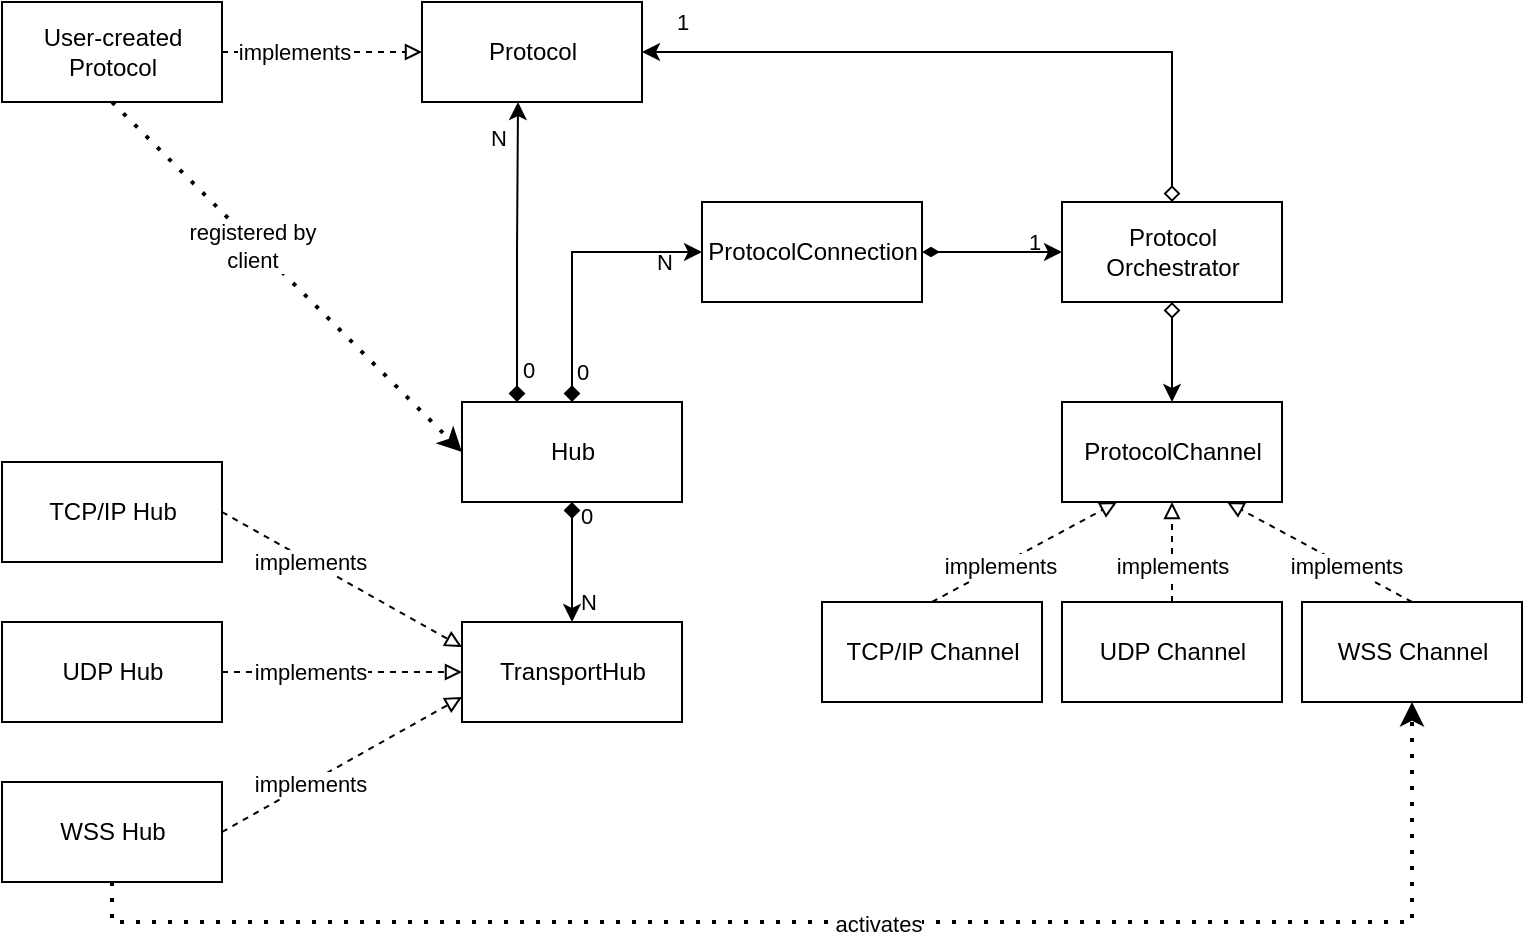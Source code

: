 <mxfile version="17.4.2" type="device"><diagram id="bTjSLajS_XGgOHQjPnXS" name="Page-1"><mxGraphModel dx="1296" dy="1018" grid="1" gridSize="10" guides="1" tooltips="1" connect="1" arrows="1" fold="1" page="1" pageScale="1" pageWidth="1169" pageHeight="827" math="0" shadow="0"><root><mxCell id="0"/><mxCell id="1" parent="0"/><mxCell id="60TWbtiZEzk8k332nzVo-58" value="Protocol&lt;br&gt;Orchestrator" style="html=1;comic=0;" parent="1" vertex="1"><mxGeometry x="640" y="230" width="110" height="50" as="geometry"/></mxCell><mxCell id="60TWbtiZEzk8k332nzVo-59" value="Hub" style="html=1;comic=0;" parent="1" vertex="1"><mxGeometry x="340" y="330" width="110" height="50" as="geometry"/></mxCell><mxCell id="60TWbtiZEzk8k332nzVo-60" value="TCP/IP Hub" style="html=1;comic=0;" parent="1" vertex="1"><mxGeometry x="110" y="360" width="110" height="50" as="geometry"/></mxCell><mxCell id="60TWbtiZEzk8k332nzVo-61" value="UDP Hub" style="html=1;comic=0;" parent="1" vertex="1"><mxGeometry x="110" y="440" width="110" height="50" as="geometry"/></mxCell><mxCell id="60TWbtiZEzk8k332nzVo-62" value="WSS Hub" style="html=1;comic=0;" parent="1" vertex="1"><mxGeometry x="110" y="520" width="110" height="50" as="geometry"/></mxCell><mxCell id="60TWbtiZEzk8k332nzVo-63" value="ProtocolChannel" style="html=1;comic=0;" parent="1" vertex="1"><mxGeometry x="640" y="330" width="110" height="50" as="geometry"/></mxCell><mxCell id="60TWbtiZEzk8k332nzVo-64" value="ProtocolConnection" style="html=1;comic=0;" parent="1" vertex="1"><mxGeometry x="460" y="230" width="110" height="50" as="geometry"/></mxCell><mxCell id="60TWbtiZEzk8k332nzVo-65" value="" style="endArrow=classic;html=1;rounded=0;exitX=1;exitY=0.5;exitDx=0;exitDy=0;entryX=0;entryY=0.5;entryDx=0;entryDy=0;startArrow=diamondThin;startFill=1;" parent="1" source="60TWbtiZEzk8k332nzVo-64" target="60TWbtiZEzk8k332nzVo-58" edge="1"><mxGeometry width="50" height="50" relative="1" as="geometry"><mxPoint x="570" y="355" as="sourcePoint"/><mxPoint x="500" y="370" as="targetPoint"/></mxGeometry></mxCell><mxCell id="60TWbtiZEzk8k332nzVo-66" value="1" style="edgeLabel;html=1;align=center;verticalAlign=middle;resizable=0;points=[];labelBackgroundColor=none;" parent="60TWbtiZEzk8k332nzVo-65" vertex="1" connectable="0"><mxGeometry x="0.758" y="1" relative="1" as="geometry"><mxPoint x="-6" y="-4" as="offset"/></mxGeometry></mxCell><mxCell id="60TWbtiZEzk8k332nzVo-67" value="" style="endArrow=classic;html=1;rounded=0;exitX=0.5;exitY=1;exitDx=0;exitDy=0;startArrow=diamond;startFill=0;" parent="1" source="60TWbtiZEzk8k332nzVo-58" target="60TWbtiZEzk8k332nzVo-63" edge="1"><mxGeometry width="50" height="50" relative="1" as="geometry"><mxPoint x="570" y="490" as="sourcePoint"/><mxPoint x="620" y="440" as="targetPoint"/></mxGeometry></mxCell><mxCell id="60TWbtiZEzk8k332nzVo-68" value="" style="endArrow=classic;html=1;rounded=0;exitX=0.5;exitY=0;exitDx=0;exitDy=0;entryX=0;entryY=0.5;entryDx=0;entryDy=0;startArrow=diamond;startFill=1;" parent="1" source="60TWbtiZEzk8k332nzVo-59" target="60TWbtiZEzk8k332nzVo-64" edge="1"><mxGeometry x="-0.333" y="-5" width="50" height="50" relative="1" as="geometry"><mxPoint x="320" y="310" as="sourcePoint"/><mxPoint x="370" y="260" as="targetPoint"/><Array as="points"><mxPoint x="395" y="255"/></Array><mxPoint as="offset"/></mxGeometry></mxCell><mxCell id="60TWbtiZEzk8k332nzVo-69" value="0" style="edgeLabel;html=1;align=center;verticalAlign=middle;resizable=0;points=[];labelBackgroundColor=none;" parent="60TWbtiZEzk8k332nzVo-68" vertex="1" connectable="0"><mxGeometry x="-0.787" y="1" relative="1" as="geometry"><mxPoint x="6" as="offset"/></mxGeometry></mxCell><mxCell id="60TWbtiZEzk8k332nzVo-70" value="N" style="edgeLabel;html=1;align=center;verticalAlign=middle;resizable=0;points=[];labelBackgroundColor=none;" parent="60TWbtiZEzk8k332nzVo-68" vertex="1" connectable="0"><mxGeometry x="0.848" y="1" relative="1" as="geometry"><mxPoint x="-9" y="6" as="offset"/></mxGeometry></mxCell><mxCell id="60TWbtiZEzk8k332nzVo-77" value="Protocol" style="html=1;comic=0;" parent="1" vertex="1"><mxGeometry x="320" y="130" width="110" height="50" as="geometry"/></mxCell><mxCell id="60TWbtiZEzk8k332nzVo-78" value="User-created&lt;br&gt;Protocol" style="html=1;comic=0;" parent="1" vertex="1"><mxGeometry x="110" y="130" width="110" height="50" as="geometry"/></mxCell><mxCell id="60TWbtiZEzk8k332nzVo-79" value="" style="endArrow=block;html=1;rounded=0;dashed=1;exitX=1;exitY=0.5;exitDx=0;exitDy=0;entryX=0;entryY=0.5;entryDx=0;entryDy=0;endFill=0;" parent="1" source="60TWbtiZEzk8k332nzVo-78" target="60TWbtiZEzk8k332nzVo-77" edge="1"><mxGeometry width="50" height="50" relative="1" as="geometry"><mxPoint x="420" y="300" as="sourcePoint"/><mxPoint x="470" y="250" as="targetPoint"/></mxGeometry></mxCell><mxCell id="60TWbtiZEzk8k332nzVo-83" value="implements" style="edgeLabel;html=1;align=center;verticalAlign=middle;resizable=0;points=[];" parent="60TWbtiZEzk8k332nzVo-79" vertex="1" connectable="0"><mxGeometry x="-0.276" relative="1" as="geometry"><mxPoint as="offset"/></mxGeometry></mxCell><mxCell id="60TWbtiZEzk8k332nzVo-80" value="" style="endArrow=classic;html=1;rounded=0;exitX=0.25;exitY=0;exitDx=0;exitDy=0;startArrow=diamond;startFill=1;strokeColor=default;edgeStyle=orthogonalEdgeStyle;" parent="1" source="60TWbtiZEzk8k332nzVo-59" edge="1"><mxGeometry width="50" height="50" relative="1" as="geometry"><mxPoint x="405" y="350.0" as="sourcePoint"/><mxPoint x="368" y="180" as="targetPoint"/><Array as="points"><mxPoint x="368" y="255"/><mxPoint x="368" y="180"/></Array></mxGeometry></mxCell><mxCell id="60TWbtiZEzk8k332nzVo-81" value="0" style="edgeLabel;html=1;align=center;verticalAlign=middle;resizable=0;points=[];labelBackgroundColor=none;" parent="60TWbtiZEzk8k332nzVo-80" vertex="1" connectable="0"><mxGeometry x="-0.787" y="1" relative="1" as="geometry"><mxPoint x="6" as="offset"/></mxGeometry></mxCell><mxCell id="60TWbtiZEzk8k332nzVo-82" value="N" style="edgeLabel;html=1;align=center;verticalAlign=middle;resizable=0;points=[];labelBackgroundColor=none;" parent="60TWbtiZEzk8k332nzVo-80" vertex="1" connectable="0"><mxGeometry x="0.848" y="1" relative="1" as="geometry"><mxPoint x="-9" y="6" as="offset"/></mxGeometry></mxCell><mxCell id="60TWbtiZEzk8k332nzVo-84" value="" style="endArrow=classic;dashed=1;html=1;dashPattern=1 3;strokeWidth=2;rounded=0;exitX=0.5;exitY=1;exitDx=0;exitDy=0;entryX=0;entryY=0.5;entryDx=0;entryDy=0;endFill=1;" parent="1" source="60TWbtiZEzk8k332nzVo-78" target="60TWbtiZEzk8k332nzVo-59" edge="1"><mxGeometry width="50" height="50" relative="1" as="geometry"><mxPoint x="420" y="300" as="sourcePoint"/><mxPoint x="470" y="250" as="targetPoint"/></mxGeometry></mxCell><mxCell id="60TWbtiZEzk8k332nzVo-85" value="registered by&lt;br&gt;client" style="edgeLabel;html=1;align=center;verticalAlign=middle;resizable=0;points=[];" parent="60TWbtiZEzk8k332nzVo-84" vertex="1" connectable="0"><mxGeometry x="-0.19" y="-1" relative="1" as="geometry"><mxPoint as="offset"/></mxGeometry></mxCell><mxCell id="60TWbtiZEzk8k332nzVo-87" value="TransportHub" style="html=1;comic=0;" parent="1" vertex="1"><mxGeometry x="340" y="440" width="110" height="50" as="geometry"/></mxCell><mxCell id="60TWbtiZEzk8k332nzVo-88" value="" style="endArrow=block;html=1;rounded=0;dashed=1;endFill=0;exitX=1;exitY=0.5;exitDx=0;exitDy=0;entryX=0;entryY=0.25;entryDx=0;entryDy=0;" parent="1" source="60TWbtiZEzk8k332nzVo-60" target="60TWbtiZEzk8k332nzVo-87" edge="1"><mxGeometry width="50" height="50" relative="1" as="geometry"><mxPoint x="220" y="404.58" as="sourcePoint"/><mxPoint x="320" y="404.58" as="targetPoint"/></mxGeometry></mxCell><mxCell id="60TWbtiZEzk8k332nzVo-89" value="implements" style="edgeLabel;html=1;align=center;verticalAlign=middle;resizable=0;points=[];" parent="60TWbtiZEzk8k332nzVo-88" vertex="1" connectable="0"><mxGeometry x="-0.276" relative="1" as="geometry"><mxPoint as="offset"/></mxGeometry></mxCell><mxCell id="60TWbtiZEzk8k332nzVo-90" value="" style="endArrow=classic;html=1;rounded=0;exitX=0.5;exitY=1;exitDx=0;exitDy=0;entryX=0.5;entryY=0;entryDx=0;entryDy=0;startArrow=diamond;startFill=1;" parent="1" source="60TWbtiZEzk8k332nzVo-59" target="60TWbtiZEzk8k332nzVo-87" edge="1"><mxGeometry width="50" height="50" relative="1" as="geometry"><mxPoint x="405" y="340" as="sourcePoint"/><mxPoint x="470" y="265" as="targetPoint"/></mxGeometry></mxCell><mxCell id="60TWbtiZEzk8k332nzVo-91" value="0" style="edgeLabel;html=1;align=center;verticalAlign=middle;resizable=0;points=[];labelBackgroundColor=none;" parent="60TWbtiZEzk8k332nzVo-90" vertex="1" connectable="0"><mxGeometry x="-0.787" y="1" relative="1" as="geometry"><mxPoint x="6" as="offset"/></mxGeometry></mxCell><mxCell id="60TWbtiZEzk8k332nzVo-92" value="N" style="edgeLabel;html=1;align=center;verticalAlign=middle;resizable=0;points=[];labelBackgroundColor=none;" parent="60TWbtiZEzk8k332nzVo-90" vertex="1" connectable="0"><mxGeometry x="0.848" y="1" relative="1" as="geometry"><mxPoint x="7" y="-6" as="offset"/></mxGeometry></mxCell><mxCell id="60TWbtiZEzk8k332nzVo-93" value="" style="endArrow=block;html=1;rounded=0;dashed=1;endFill=0;exitX=1;exitY=0.5;exitDx=0;exitDy=0;entryX=0;entryY=0.5;entryDx=0;entryDy=0;" parent="1" source="60TWbtiZEzk8k332nzVo-61" target="60TWbtiZEzk8k332nzVo-87" edge="1"><mxGeometry width="50" height="50" relative="1" as="geometry"><mxPoint x="230" y="415" as="sourcePoint"/><mxPoint x="350" y="456.143" as="targetPoint"/></mxGeometry></mxCell><mxCell id="60TWbtiZEzk8k332nzVo-94" value="implements" style="edgeLabel;html=1;align=center;verticalAlign=middle;resizable=0;points=[];" parent="60TWbtiZEzk8k332nzVo-93" vertex="1" connectable="0"><mxGeometry x="-0.276" relative="1" as="geometry"><mxPoint as="offset"/></mxGeometry></mxCell><mxCell id="60TWbtiZEzk8k332nzVo-95" value="" style="endArrow=block;html=1;rounded=0;dashed=1;endFill=0;exitX=1;exitY=0.5;exitDx=0;exitDy=0;entryX=0;entryY=0.75;entryDx=0;entryDy=0;" parent="1" source="60TWbtiZEzk8k332nzVo-62" target="60TWbtiZEzk8k332nzVo-87" edge="1"><mxGeometry width="50" height="50" relative="1" as="geometry"><mxPoint x="240" y="425" as="sourcePoint"/><mxPoint x="360" y="466.143" as="targetPoint"/></mxGeometry></mxCell><mxCell id="60TWbtiZEzk8k332nzVo-96" value="implements" style="edgeLabel;html=1;align=center;verticalAlign=middle;resizable=0;points=[];" parent="60TWbtiZEzk8k332nzVo-95" vertex="1" connectable="0"><mxGeometry x="-0.276" relative="1" as="geometry"><mxPoint as="offset"/></mxGeometry></mxCell><mxCell id="60TWbtiZEzk8k332nzVo-97" value="TCP/IP Channel" style="html=1;comic=0;" parent="1" vertex="1"><mxGeometry x="520" y="430" width="110" height="50" as="geometry"/></mxCell><mxCell id="60TWbtiZEzk8k332nzVo-98" value="UDP Channel" style="html=1;comic=0;" parent="1" vertex="1"><mxGeometry x="640" y="430" width="110" height="50" as="geometry"/></mxCell><mxCell id="60TWbtiZEzk8k332nzVo-99" value="WSS Channel" style="html=1;comic=0;" parent="1" vertex="1"><mxGeometry x="760" y="430" width="110" height="50" as="geometry"/></mxCell><mxCell id="60TWbtiZEzk8k332nzVo-100" value="" style="endArrow=block;html=1;rounded=0;dashed=1;endFill=0;exitX=0.5;exitY=0;exitDx=0;exitDy=0;entryX=0.25;entryY=1;entryDx=0;entryDy=0;" parent="1" source="60TWbtiZEzk8k332nzVo-97" target="60TWbtiZEzk8k332nzVo-63" edge="1"><mxGeometry width="50" height="50" relative="1" as="geometry"><mxPoint x="230" y="495.0" as="sourcePoint"/><mxPoint x="350" y="562.5" as="targetPoint"/></mxGeometry></mxCell><mxCell id="60TWbtiZEzk8k332nzVo-101" value="implements" style="edgeLabel;html=1;align=center;verticalAlign=middle;resizable=0;points=[];" parent="60TWbtiZEzk8k332nzVo-100" vertex="1" connectable="0"><mxGeometry x="-0.276" relative="1" as="geometry"><mxPoint as="offset"/></mxGeometry></mxCell><mxCell id="60TWbtiZEzk8k332nzVo-102" value="" style="endArrow=block;html=1;rounded=0;dashed=1;endFill=0;exitX=0.5;exitY=0;exitDx=0;exitDy=0;entryX=0.5;entryY=1;entryDx=0;entryDy=0;" parent="1" source="60TWbtiZEzk8k332nzVo-98" target="60TWbtiZEzk8k332nzVo-63" edge="1"><mxGeometry width="50" height="50" relative="1" as="geometry"><mxPoint x="585" y="430.0" as="sourcePoint"/><mxPoint x="677.5" y="390.0" as="targetPoint"/></mxGeometry></mxCell><mxCell id="60TWbtiZEzk8k332nzVo-103" value="implements" style="edgeLabel;html=1;align=center;verticalAlign=middle;resizable=0;points=[];" parent="60TWbtiZEzk8k332nzVo-102" vertex="1" connectable="0"><mxGeometry x="-0.276" relative="1" as="geometry"><mxPoint as="offset"/></mxGeometry></mxCell><mxCell id="60TWbtiZEzk8k332nzVo-104" value="" style="endArrow=block;html=1;rounded=0;dashed=1;endFill=0;exitX=0.5;exitY=0;exitDx=0;exitDy=0;entryX=0.75;entryY=1;entryDx=0;entryDy=0;" parent="1" source="60TWbtiZEzk8k332nzVo-99" target="60TWbtiZEzk8k332nzVo-63" edge="1"><mxGeometry width="50" height="50" relative="1" as="geometry"><mxPoint x="595" y="440.0" as="sourcePoint"/><mxPoint x="687.5" y="400.0" as="targetPoint"/></mxGeometry></mxCell><mxCell id="60TWbtiZEzk8k332nzVo-105" value="implements" style="edgeLabel;html=1;align=center;verticalAlign=middle;resizable=0;points=[];" parent="60TWbtiZEzk8k332nzVo-104" vertex="1" connectable="0"><mxGeometry x="-0.276" relative="1" as="geometry"><mxPoint as="offset"/></mxGeometry></mxCell><mxCell id="60TWbtiZEzk8k332nzVo-106" value="" style="endArrow=classic;dashed=1;html=1;dashPattern=1 3;strokeWidth=2;rounded=0;exitX=0.5;exitY=1;exitDx=0;exitDy=0;entryX=0.5;entryY=1;entryDx=0;entryDy=0;startArrow=none;startFill=0;endFill=1;" parent="1" source="60TWbtiZEzk8k332nzVo-62" target="60TWbtiZEzk8k332nzVo-99" edge="1"><mxGeometry width="50" height="50" relative="1" as="geometry"><mxPoint x="480" y="350" as="sourcePoint"/><mxPoint x="530" y="300" as="targetPoint"/><Array as="points"><mxPoint x="165" y="590"/><mxPoint x="815" y="590"/></Array></mxGeometry></mxCell><mxCell id="60TWbtiZEzk8k332nzVo-107" value="activates" style="edgeLabel;html=1;align=center;verticalAlign=middle;resizable=0;points=[];" parent="60TWbtiZEzk8k332nzVo-106" vertex="1" connectable="0"><mxGeometry x="0.032" y="-1" relative="1" as="geometry"><mxPoint as="offset"/></mxGeometry></mxCell><mxCell id="KdmddFOnXv7ax0tJ8xEM-1" value="" style="endArrow=classic;html=1;rounded=0;exitX=0.5;exitY=0;exitDx=0;exitDy=0;entryX=1;entryY=0.5;entryDx=0;entryDy=0;startArrow=diamond;startFill=0;" edge="1" parent="1" source="60TWbtiZEzk8k332nzVo-58" target="60TWbtiZEzk8k332nzVo-77"><mxGeometry width="50" height="50" relative="1" as="geometry"><mxPoint x="580" y="265" as="sourcePoint"/><mxPoint x="650" y="265" as="targetPoint"/><Array as="points"><mxPoint x="695" y="155"/></Array></mxGeometry></mxCell><mxCell id="KdmddFOnXv7ax0tJ8xEM-2" value="1" style="edgeLabel;html=1;align=center;verticalAlign=middle;resizable=0;points=[];labelBackgroundColor=none;" vertex="1" connectable="0" parent="KdmddFOnXv7ax0tJ8xEM-1"><mxGeometry x="0.758" y="1" relative="1" as="geometry"><mxPoint x="-21" y="-16" as="offset"/></mxGeometry></mxCell></root></mxGraphModel></diagram></mxfile>
